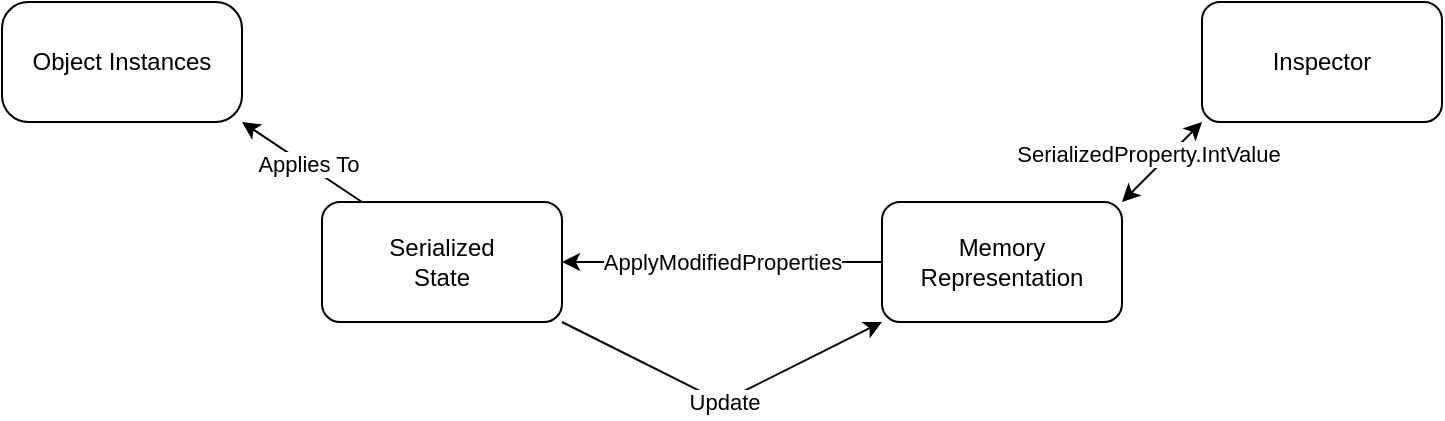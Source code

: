 <mxfile version="13.5.1"><diagram id="lQ8nXGJJYtp6HSJPfuF-" name="Page-1"><mxGraphModel dx="1185" dy="659" grid="1" gridSize="10" guides="1" tooltips="1" connect="1" arrows="1" fold="1" page="1" pageScale="1" pageWidth="400" pageHeight="1100" math="0" shadow="0"><root><mxCell id="0"/><mxCell id="1" parent="0"/><mxCell id="dQ681dywydID27v3YV-F-1" value="Object Instances" style="rounded=1;whiteSpace=wrap;html=1;arcSize=22;" vertex="1" parent="1"><mxGeometry x="40" y="100" width="120" height="60" as="geometry"/></mxCell><mxCell id="dQ681dywydID27v3YV-F-2" value="Inspector" style="rounded=1;whiteSpace=wrap;html=1;" vertex="1" parent="1"><mxGeometry x="640" y="100" width="120" height="60" as="geometry"/></mxCell><mxCell id="dQ681dywydID27v3YV-F-4" value="" style="endArrow=classic;startArrow=classic;html=1;entryX=0;entryY=1;entryDx=0;entryDy=0;exitX=1;exitY=0;exitDx=0;exitDy=0;" edge="1" parent="1" source="dQ681dywydID27v3YV-F-13" target="dQ681dywydID27v3YV-F-2"><mxGeometry width="50" height="50" relative="1" as="geometry"><mxPoint x="570" y="360" as="sourcePoint"/><mxPoint x="620" y="310" as="targetPoint"/></mxGeometry></mxCell><mxCell id="dQ681dywydID27v3YV-F-11" value="SerializedProperty.IntValue" style="edgeLabel;html=1;align=center;verticalAlign=middle;resizable=0;points=[];" vertex="1" connectable="0" parent="dQ681dywydID27v3YV-F-4"><mxGeometry x="0.17" y="1" relative="1" as="geometry"><mxPoint x="-10.34" as="offset"/></mxGeometry></mxCell><mxCell id="dQ681dywydID27v3YV-F-8" value="" style="endArrow=classic;html=1;exitX=0;exitY=0;exitDx=0;exitDy=0;entryX=1;entryY=1;entryDx=0;entryDy=0;" edge="1" parent="1" target="dQ681dywydID27v3YV-F-1"><mxGeometry width="50" height="50" relative="1" as="geometry"><mxPoint x="220" y="200" as="sourcePoint"/><mxPoint x="272" y="340" as="targetPoint"/></mxGeometry></mxCell><mxCell id="dQ681dywydID27v3YV-F-9" value="&lt;div&gt;Applies To&lt;/div&gt;" style="edgeLabel;html=1;align=center;verticalAlign=middle;resizable=0;points=[];" vertex="1" connectable="0" parent="dQ681dywydID27v3YV-F-8"><mxGeometry x="-0.167" y="4" relative="1" as="geometry"><mxPoint y="-5.71" as="offset"/></mxGeometry></mxCell><mxCell id="dQ681dywydID27v3YV-F-12" value="&lt;div&gt;Serialized&lt;/div&gt;&lt;div&gt;State&lt;br&gt;&lt;/div&gt;" style="rounded=1;whiteSpace=wrap;html=1;" vertex="1" parent="1"><mxGeometry x="200" y="200" width="120" height="60" as="geometry"/></mxCell><mxCell id="dQ681dywydID27v3YV-F-13" value="&lt;div&gt;Memory&lt;/div&gt;&lt;div&gt;Representation&lt;br&gt;&lt;/div&gt;" style="rounded=1;whiteSpace=wrap;html=1;" vertex="1" parent="1"><mxGeometry x="480" y="200" width="120" height="60" as="geometry"/></mxCell><mxCell id="dQ681dywydID27v3YV-F-14" value="" style="endArrow=classic;html=1;entryX=1;entryY=0.5;entryDx=0;entryDy=0;exitX=0;exitY=0.5;exitDx=0;exitDy=0;" edge="1" parent="1" source="dQ681dywydID27v3YV-F-13" target="dQ681dywydID27v3YV-F-12"><mxGeometry width="50" height="50" relative="1" as="geometry"><mxPoint x="410" y="260" as="sourcePoint"/><mxPoint x="460" y="210" as="targetPoint"/></mxGeometry></mxCell><mxCell id="dQ681dywydID27v3YV-F-15" value="ApplyModifiedProperties" style="edgeLabel;html=1;align=center;verticalAlign=middle;resizable=0;points=[];" vertex="1" connectable="0" parent="dQ681dywydID27v3YV-F-14"><mxGeometry x="-0.194" y="1" relative="1" as="geometry"><mxPoint x="-15.83" y="-1" as="offset"/></mxGeometry></mxCell><mxCell id="dQ681dywydID27v3YV-F-16" value="" style="endArrow=classic;html=1;entryX=0;entryY=1;entryDx=0;entryDy=0;exitX=1;exitY=1;exitDx=0;exitDy=0;" edge="1" parent="1" source="dQ681dywydID27v3YV-F-12" target="dQ681dywydID27v3YV-F-13"><mxGeometry width="50" height="50" relative="1" as="geometry"><mxPoint x="220" y="160" as="sourcePoint"/><mxPoint x="270" y="110" as="targetPoint"/><Array as="points"><mxPoint x="400" y="300"/></Array></mxGeometry></mxCell><mxCell id="dQ681dywydID27v3YV-F-17" value="Update" style="edgeLabel;html=1;align=center;verticalAlign=middle;resizable=0;points=[];" vertex="1" connectable="0" parent="dQ681dywydID27v3YV-F-16"><mxGeometry y="10" relative="1" as="geometry"><mxPoint x="4.72" y="8.82" as="offset"/></mxGeometry></mxCell></root></mxGraphModel></diagram></mxfile>